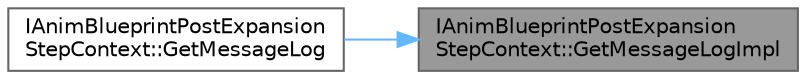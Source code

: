 digraph "IAnimBlueprintPostExpansionStepContext::GetMessageLogImpl"
{
 // INTERACTIVE_SVG=YES
 // LATEX_PDF_SIZE
  bgcolor="transparent";
  edge [fontname=Helvetica,fontsize=10,labelfontname=Helvetica,labelfontsize=10];
  node [fontname=Helvetica,fontsize=10,shape=box,height=0.2,width=0.4];
  rankdir="RL";
  Node1 [id="Node000001",label="IAnimBlueprintPostExpansion\lStepContext::GetMessageLogImpl",height=0.2,width=0.4,color="gray40", fillcolor="grey60", style="filled", fontcolor="black",tooltip=" "];
  Node1 -> Node2 [id="edge1_Node000001_Node000002",dir="back",color="steelblue1",style="solid",tooltip=" "];
  Node2 [id="Node000002",label="IAnimBlueprintPostExpansion\lStepContext::GetMessageLog",height=0.2,width=0.4,color="grey40", fillcolor="white", style="filled",URL="$db/d40/classIAnimBlueprintPostExpansionStepContext.html#ac2d7923539314863ea42ff464ccff046",tooltip=" "];
}
